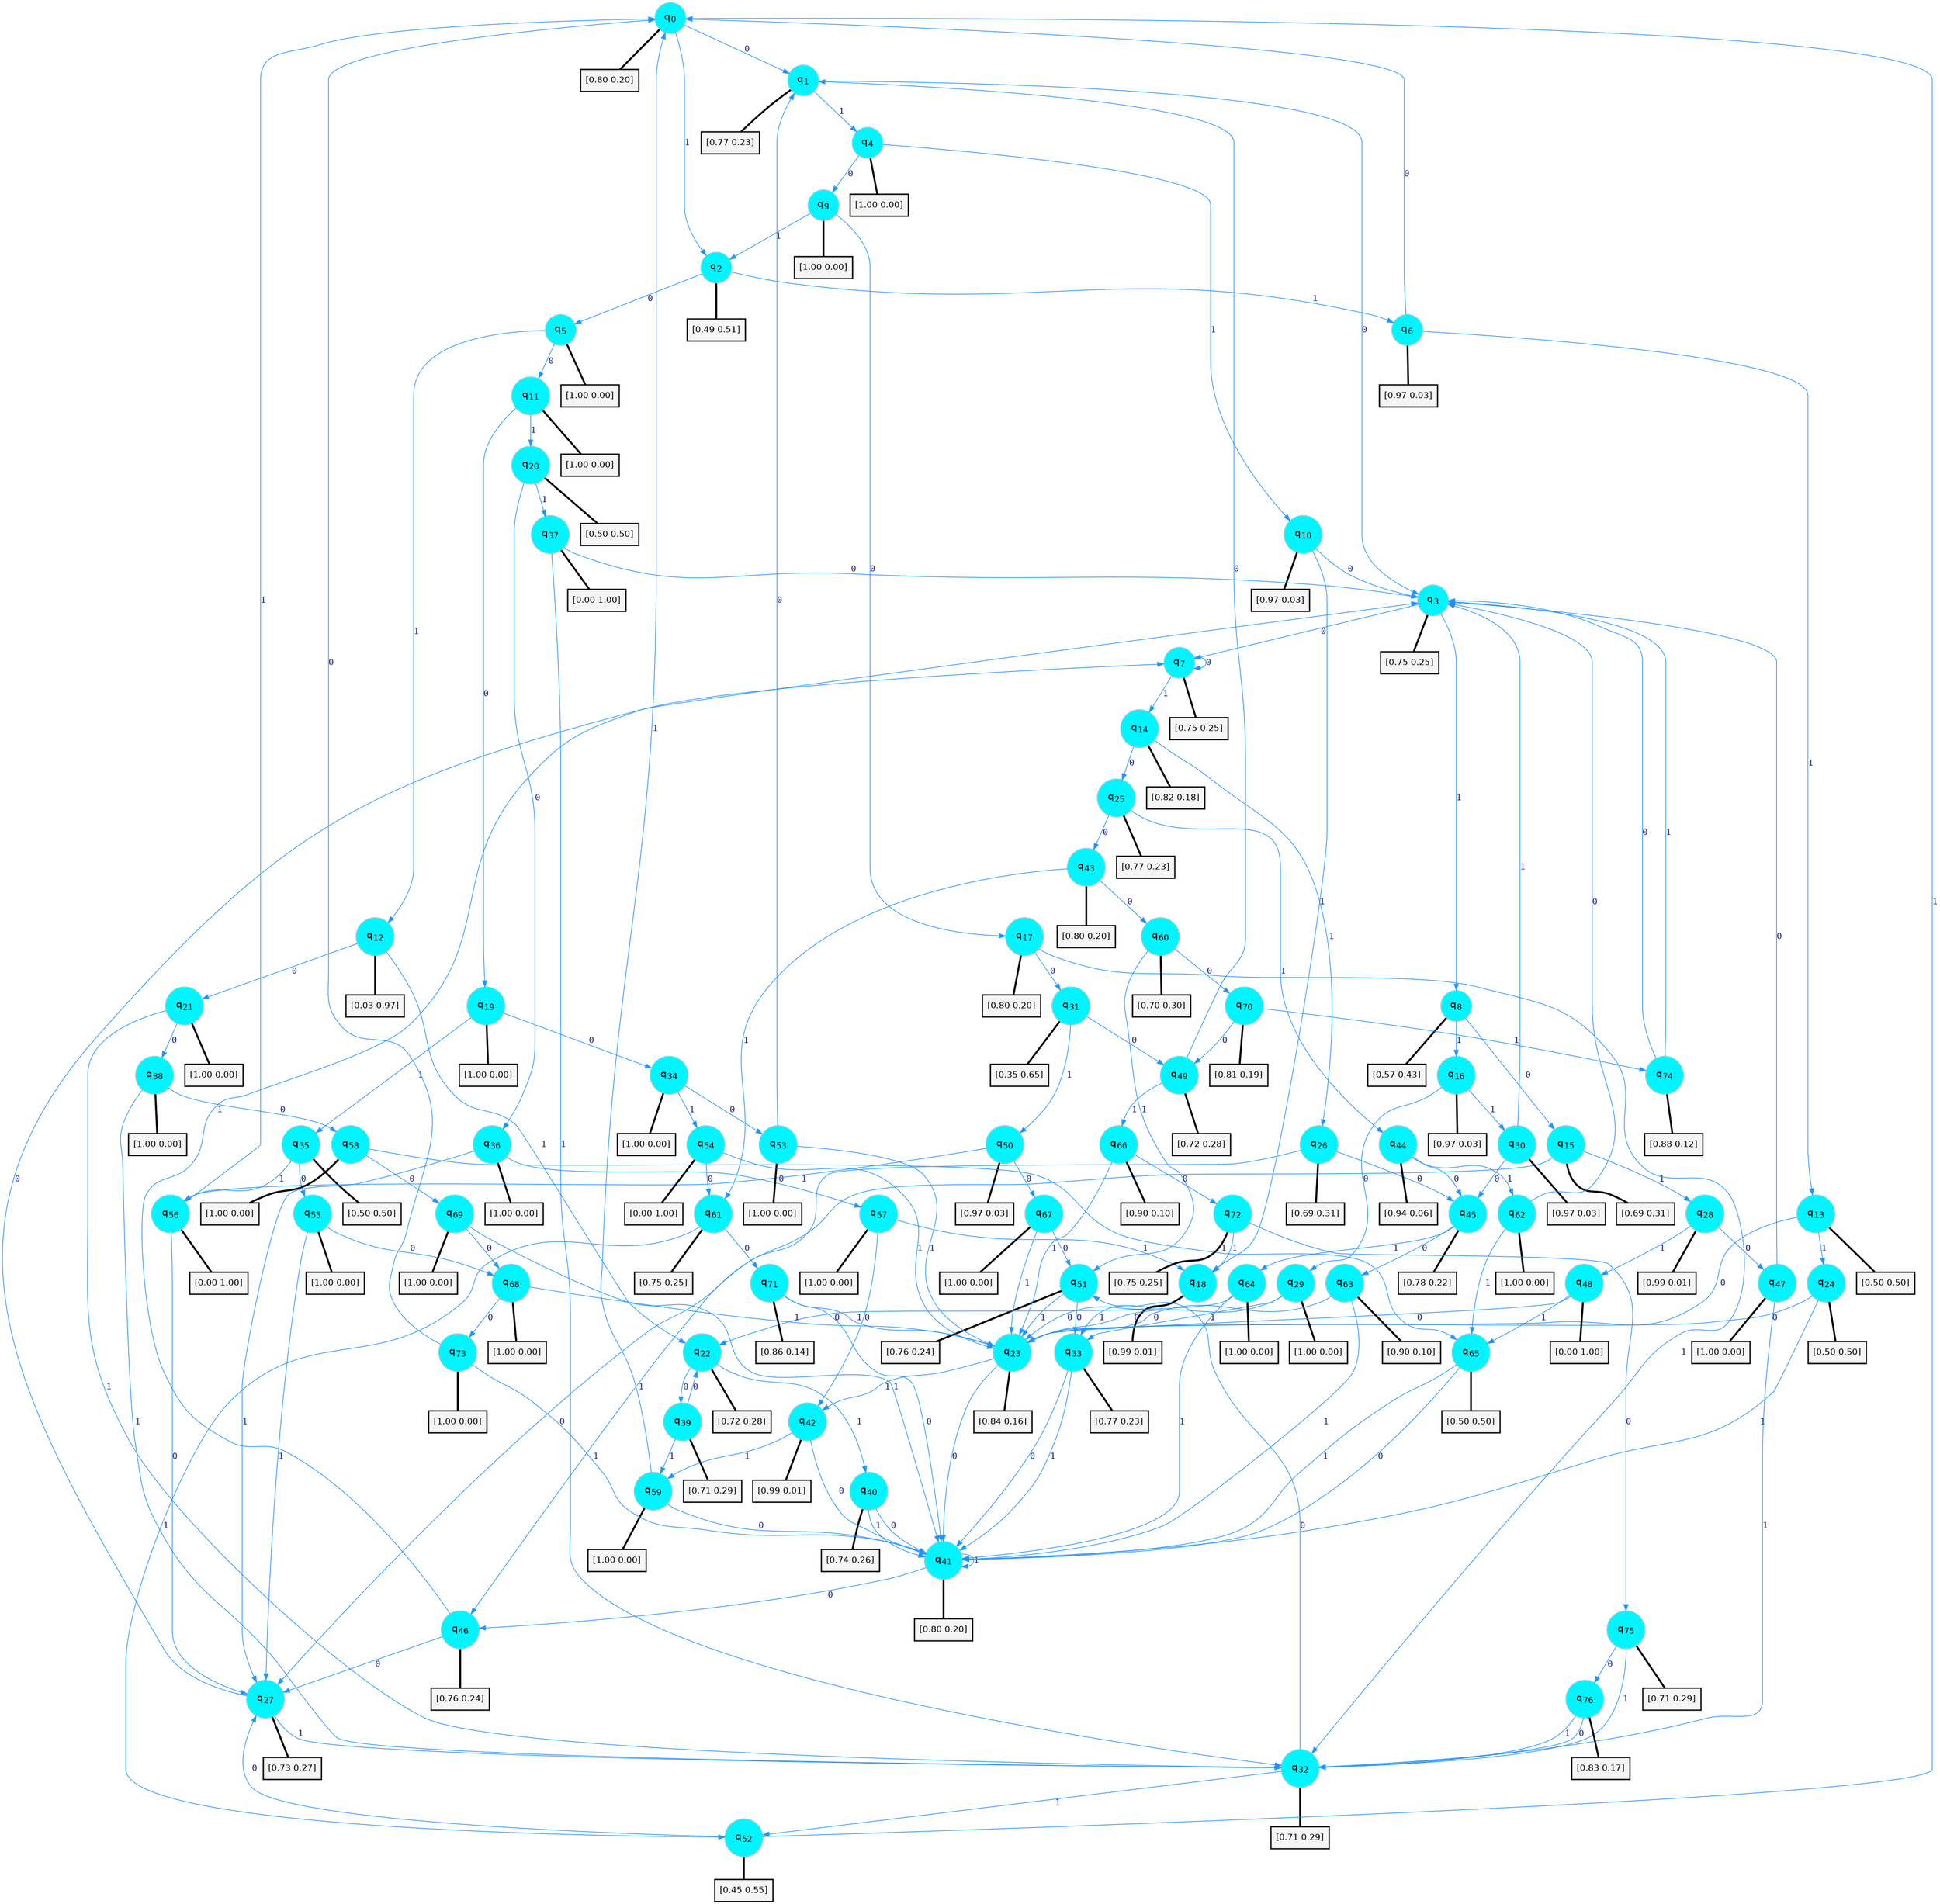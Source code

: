 digraph G {
graph [
bgcolor=transparent, dpi=300, rankdir=TD, size="40,25"];
node [
color=gray, fillcolor=turquoise1, fontcolor=black, fontname=Helvetica, fontsize=16, fontweight=bold, shape=circle, style=filled];
edge [
arrowsize=1, color=dodgerblue1, fontcolor=midnightblue, fontname=courier, fontweight=bold, penwidth=1, style=solid, weight=20];
0[label=<q<SUB>0</SUB>>];
1[label=<q<SUB>1</SUB>>];
2[label=<q<SUB>2</SUB>>];
3[label=<q<SUB>3</SUB>>];
4[label=<q<SUB>4</SUB>>];
5[label=<q<SUB>5</SUB>>];
6[label=<q<SUB>6</SUB>>];
7[label=<q<SUB>7</SUB>>];
8[label=<q<SUB>8</SUB>>];
9[label=<q<SUB>9</SUB>>];
10[label=<q<SUB>10</SUB>>];
11[label=<q<SUB>11</SUB>>];
12[label=<q<SUB>12</SUB>>];
13[label=<q<SUB>13</SUB>>];
14[label=<q<SUB>14</SUB>>];
15[label=<q<SUB>15</SUB>>];
16[label=<q<SUB>16</SUB>>];
17[label=<q<SUB>17</SUB>>];
18[label=<q<SUB>18</SUB>>];
19[label=<q<SUB>19</SUB>>];
20[label=<q<SUB>20</SUB>>];
21[label=<q<SUB>21</SUB>>];
22[label=<q<SUB>22</SUB>>];
23[label=<q<SUB>23</SUB>>];
24[label=<q<SUB>24</SUB>>];
25[label=<q<SUB>25</SUB>>];
26[label=<q<SUB>26</SUB>>];
27[label=<q<SUB>27</SUB>>];
28[label=<q<SUB>28</SUB>>];
29[label=<q<SUB>29</SUB>>];
30[label=<q<SUB>30</SUB>>];
31[label=<q<SUB>31</SUB>>];
32[label=<q<SUB>32</SUB>>];
33[label=<q<SUB>33</SUB>>];
34[label=<q<SUB>34</SUB>>];
35[label=<q<SUB>35</SUB>>];
36[label=<q<SUB>36</SUB>>];
37[label=<q<SUB>37</SUB>>];
38[label=<q<SUB>38</SUB>>];
39[label=<q<SUB>39</SUB>>];
40[label=<q<SUB>40</SUB>>];
41[label=<q<SUB>41</SUB>>];
42[label=<q<SUB>42</SUB>>];
43[label=<q<SUB>43</SUB>>];
44[label=<q<SUB>44</SUB>>];
45[label=<q<SUB>45</SUB>>];
46[label=<q<SUB>46</SUB>>];
47[label=<q<SUB>47</SUB>>];
48[label=<q<SUB>48</SUB>>];
49[label=<q<SUB>49</SUB>>];
50[label=<q<SUB>50</SUB>>];
51[label=<q<SUB>51</SUB>>];
52[label=<q<SUB>52</SUB>>];
53[label=<q<SUB>53</SUB>>];
54[label=<q<SUB>54</SUB>>];
55[label=<q<SUB>55</SUB>>];
56[label=<q<SUB>56</SUB>>];
57[label=<q<SUB>57</SUB>>];
58[label=<q<SUB>58</SUB>>];
59[label=<q<SUB>59</SUB>>];
60[label=<q<SUB>60</SUB>>];
61[label=<q<SUB>61</SUB>>];
62[label=<q<SUB>62</SUB>>];
63[label=<q<SUB>63</SUB>>];
64[label=<q<SUB>64</SUB>>];
65[label=<q<SUB>65</SUB>>];
66[label=<q<SUB>66</SUB>>];
67[label=<q<SUB>67</SUB>>];
68[label=<q<SUB>68</SUB>>];
69[label=<q<SUB>69</SUB>>];
70[label=<q<SUB>70</SUB>>];
71[label=<q<SUB>71</SUB>>];
72[label=<q<SUB>72</SUB>>];
73[label=<q<SUB>73</SUB>>];
74[label=<q<SUB>74</SUB>>];
75[label=<q<SUB>75</SUB>>];
76[label=<q<SUB>76</SUB>>];
77[label="[0.80 0.20]", shape=box,fontcolor=black, fontname=Helvetica, fontsize=14, penwidth=2, fillcolor=whitesmoke,color=black];
78[label="[0.77 0.23]", shape=box,fontcolor=black, fontname=Helvetica, fontsize=14, penwidth=2, fillcolor=whitesmoke,color=black];
79[label="[0.49 0.51]", shape=box,fontcolor=black, fontname=Helvetica, fontsize=14, penwidth=2, fillcolor=whitesmoke,color=black];
80[label="[0.75 0.25]", shape=box,fontcolor=black, fontname=Helvetica, fontsize=14, penwidth=2, fillcolor=whitesmoke,color=black];
81[label="[1.00 0.00]", shape=box,fontcolor=black, fontname=Helvetica, fontsize=14, penwidth=2, fillcolor=whitesmoke,color=black];
82[label="[1.00 0.00]", shape=box,fontcolor=black, fontname=Helvetica, fontsize=14, penwidth=2, fillcolor=whitesmoke,color=black];
83[label="[0.97 0.03]", shape=box,fontcolor=black, fontname=Helvetica, fontsize=14, penwidth=2, fillcolor=whitesmoke,color=black];
84[label="[0.75 0.25]", shape=box,fontcolor=black, fontname=Helvetica, fontsize=14, penwidth=2, fillcolor=whitesmoke,color=black];
85[label="[0.57 0.43]", shape=box,fontcolor=black, fontname=Helvetica, fontsize=14, penwidth=2, fillcolor=whitesmoke,color=black];
86[label="[1.00 0.00]", shape=box,fontcolor=black, fontname=Helvetica, fontsize=14, penwidth=2, fillcolor=whitesmoke,color=black];
87[label="[0.97 0.03]", shape=box,fontcolor=black, fontname=Helvetica, fontsize=14, penwidth=2, fillcolor=whitesmoke,color=black];
88[label="[1.00 0.00]", shape=box,fontcolor=black, fontname=Helvetica, fontsize=14, penwidth=2, fillcolor=whitesmoke,color=black];
89[label="[0.03 0.97]", shape=box,fontcolor=black, fontname=Helvetica, fontsize=14, penwidth=2, fillcolor=whitesmoke,color=black];
90[label="[0.50 0.50]", shape=box,fontcolor=black, fontname=Helvetica, fontsize=14, penwidth=2, fillcolor=whitesmoke,color=black];
91[label="[0.82 0.18]", shape=box,fontcolor=black, fontname=Helvetica, fontsize=14, penwidth=2, fillcolor=whitesmoke,color=black];
92[label="[0.69 0.31]", shape=box,fontcolor=black, fontname=Helvetica, fontsize=14, penwidth=2, fillcolor=whitesmoke,color=black];
93[label="[0.97 0.03]", shape=box,fontcolor=black, fontname=Helvetica, fontsize=14, penwidth=2, fillcolor=whitesmoke,color=black];
94[label="[0.80 0.20]", shape=box,fontcolor=black, fontname=Helvetica, fontsize=14, penwidth=2, fillcolor=whitesmoke,color=black];
95[label="[0.99 0.01]", shape=box,fontcolor=black, fontname=Helvetica, fontsize=14, penwidth=2, fillcolor=whitesmoke,color=black];
96[label="[1.00 0.00]", shape=box,fontcolor=black, fontname=Helvetica, fontsize=14, penwidth=2, fillcolor=whitesmoke,color=black];
97[label="[0.50 0.50]", shape=box,fontcolor=black, fontname=Helvetica, fontsize=14, penwidth=2, fillcolor=whitesmoke,color=black];
98[label="[1.00 0.00]", shape=box,fontcolor=black, fontname=Helvetica, fontsize=14, penwidth=2, fillcolor=whitesmoke,color=black];
99[label="[0.72 0.28]", shape=box,fontcolor=black, fontname=Helvetica, fontsize=14, penwidth=2, fillcolor=whitesmoke,color=black];
100[label="[0.84 0.16]", shape=box,fontcolor=black, fontname=Helvetica, fontsize=14, penwidth=2, fillcolor=whitesmoke,color=black];
101[label="[0.50 0.50]", shape=box,fontcolor=black, fontname=Helvetica, fontsize=14, penwidth=2, fillcolor=whitesmoke,color=black];
102[label="[0.77 0.23]", shape=box,fontcolor=black, fontname=Helvetica, fontsize=14, penwidth=2, fillcolor=whitesmoke,color=black];
103[label="[0.69 0.31]", shape=box,fontcolor=black, fontname=Helvetica, fontsize=14, penwidth=2, fillcolor=whitesmoke,color=black];
104[label="[0.73 0.27]", shape=box,fontcolor=black, fontname=Helvetica, fontsize=14, penwidth=2, fillcolor=whitesmoke,color=black];
105[label="[0.99 0.01]", shape=box,fontcolor=black, fontname=Helvetica, fontsize=14, penwidth=2, fillcolor=whitesmoke,color=black];
106[label="[1.00 0.00]", shape=box,fontcolor=black, fontname=Helvetica, fontsize=14, penwidth=2, fillcolor=whitesmoke,color=black];
107[label="[0.97 0.03]", shape=box,fontcolor=black, fontname=Helvetica, fontsize=14, penwidth=2, fillcolor=whitesmoke,color=black];
108[label="[0.35 0.65]", shape=box,fontcolor=black, fontname=Helvetica, fontsize=14, penwidth=2, fillcolor=whitesmoke,color=black];
109[label="[0.71 0.29]", shape=box,fontcolor=black, fontname=Helvetica, fontsize=14, penwidth=2, fillcolor=whitesmoke,color=black];
110[label="[0.77 0.23]", shape=box,fontcolor=black, fontname=Helvetica, fontsize=14, penwidth=2, fillcolor=whitesmoke,color=black];
111[label="[1.00 0.00]", shape=box,fontcolor=black, fontname=Helvetica, fontsize=14, penwidth=2, fillcolor=whitesmoke,color=black];
112[label="[0.50 0.50]", shape=box,fontcolor=black, fontname=Helvetica, fontsize=14, penwidth=2, fillcolor=whitesmoke,color=black];
113[label="[1.00 0.00]", shape=box,fontcolor=black, fontname=Helvetica, fontsize=14, penwidth=2, fillcolor=whitesmoke,color=black];
114[label="[0.00 1.00]", shape=box,fontcolor=black, fontname=Helvetica, fontsize=14, penwidth=2, fillcolor=whitesmoke,color=black];
115[label="[1.00 0.00]", shape=box,fontcolor=black, fontname=Helvetica, fontsize=14, penwidth=2, fillcolor=whitesmoke,color=black];
116[label="[0.71 0.29]", shape=box,fontcolor=black, fontname=Helvetica, fontsize=14, penwidth=2, fillcolor=whitesmoke,color=black];
117[label="[0.74 0.26]", shape=box,fontcolor=black, fontname=Helvetica, fontsize=14, penwidth=2, fillcolor=whitesmoke,color=black];
118[label="[0.80 0.20]", shape=box,fontcolor=black, fontname=Helvetica, fontsize=14, penwidth=2, fillcolor=whitesmoke,color=black];
119[label="[0.99 0.01]", shape=box,fontcolor=black, fontname=Helvetica, fontsize=14, penwidth=2, fillcolor=whitesmoke,color=black];
120[label="[0.80 0.20]", shape=box,fontcolor=black, fontname=Helvetica, fontsize=14, penwidth=2, fillcolor=whitesmoke,color=black];
121[label="[0.94 0.06]", shape=box,fontcolor=black, fontname=Helvetica, fontsize=14, penwidth=2, fillcolor=whitesmoke,color=black];
122[label="[0.78 0.22]", shape=box,fontcolor=black, fontname=Helvetica, fontsize=14, penwidth=2, fillcolor=whitesmoke,color=black];
123[label="[0.76 0.24]", shape=box,fontcolor=black, fontname=Helvetica, fontsize=14, penwidth=2, fillcolor=whitesmoke,color=black];
124[label="[1.00 0.00]", shape=box,fontcolor=black, fontname=Helvetica, fontsize=14, penwidth=2, fillcolor=whitesmoke,color=black];
125[label="[0.00 1.00]", shape=box,fontcolor=black, fontname=Helvetica, fontsize=14, penwidth=2, fillcolor=whitesmoke,color=black];
126[label="[0.72 0.28]", shape=box,fontcolor=black, fontname=Helvetica, fontsize=14, penwidth=2, fillcolor=whitesmoke,color=black];
127[label="[0.97 0.03]", shape=box,fontcolor=black, fontname=Helvetica, fontsize=14, penwidth=2, fillcolor=whitesmoke,color=black];
128[label="[0.76 0.24]", shape=box,fontcolor=black, fontname=Helvetica, fontsize=14, penwidth=2, fillcolor=whitesmoke,color=black];
129[label="[0.45 0.55]", shape=box,fontcolor=black, fontname=Helvetica, fontsize=14, penwidth=2, fillcolor=whitesmoke,color=black];
130[label="[1.00 0.00]", shape=box,fontcolor=black, fontname=Helvetica, fontsize=14, penwidth=2, fillcolor=whitesmoke,color=black];
131[label="[0.00 1.00]", shape=box,fontcolor=black, fontname=Helvetica, fontsize=14, penwidth=2, fillcolor=whitesmoke,color=black];
132[label="[1.00 0.00]", shape=box,fontcolor=black, fontname=Helvetica, fontsize=14, penwidth=2, fillcolor=whitesmoke,color=black];
133[label="[0.00 1.00]", shape=box,fontcolor=black, fontname=Helvetica, fontsize=14, penwidth=2, fillcolor=whitesmoke,color=black];
134[label="[1.00 0.00]", shape=box,fontcolor=black, fontname=Helvetica, fontsize=14, penwidth=2, fillcolor=whitesmoke,color=black];
135[label="[1.00 0.00]", shape=box,fontcolor=black, fontname=Helvetica, fontsize=14, penwidth=2, fillcolor=whitesmoke,color=black];
136[label="[1.00 0.00]", shape=box,fontcolor=black, fontname=Helvetica, fontsize=14, penwidth=2, fillcolor=whitesmoke,color=black];
137[label="[0.70 0.30]", shape=box,fontcolor=black, fontname=Helvetica, fontsize=14, penwidth=2, fillcolor=whitesmoke,color=black];
138[label="[0.75 0.25]", shape=box,fontcolor=black, fontname=Helvetica, fontsize=14, penwidth=2, fillcolor=whitesmoke,color=black];
139[label="[1.00 0.00]", shape=box,fontcolor=black, fontname=Helvetica, fontsize=14, penwidth=2, fillcolor=whitesmoke,color=black];
140[label="[0.90 0.10]", shape=box,fontcolor=black, fontname=Helvetica, fontsize=14, penwidth=2, fillcolor=whitesmoke,color=black];
141[label="[1.00 0.00]", shape=box,fontcolor=black, fontname=Helvetica, fontsize=14, penwidth=2, fillcolor=whitesmoke,color=black];
142[label="[0.50 0.50]", shape=box,fontcolor=black, fontname=Helvetica, fontsize=14, penwidth=2, fillcolor=whitesmoke,color=black];
143[label="[0.90 0.10]", shape=box,fontcolor=black, fontname=Helvetica, fontsize=14, penwidth=2, fillcolor=whitesmoke,color=black];
144[label="[1.00 0.00]", shape=box,fontcolor=black, fontname=Helvetica, fontsize=14, penwidth=2, fillcolor=whitesmoke,color=black];
145[label="[1.00 0.00]", shape=box,fontcolor=black, fontname=Helvetica, fontsize=14, penwidth=2, fillcolor=whitesmoke,color=black];
146[label="[1.00 0.00]", shape=box,fontcolor=black, fontname=Helvetica, fontsize=14, penwidth=2, fillcolor=whitesmoke,color=black];
147[label="[0.81 0.19]", shape=box,fontcolor=black, fontname=Helvetica, fontsize=14, penwidth=2, fillcolor=whitesmoke,color=black];
148[label="[0.86 0.14]", shape=box,fontcolor=black, fontname=Helvetica, fontsize=14, penwidth=2, fillcolor=whitesmoke,color=black];
149[label="[0.75 0.25]", shape=box,fontcolor=black, fontname=Helvetica, fontsize=14, penwidth=2, fillcolor=whitesmoke,color=black];
150[label="[1.00 0.00]", shape=box,fontcolor=black, fontname=Helvetica, fontsize=14, penwidth=2, fillcolor=whitesmoke,color=black];
151[label="[0.88 0.12]", shape=box,fontcolor=black, fontname=Helvetica, fontsize=14, penwidth=2, fillcolor=whitesmoke,color=black];
152[label="[0.71 0.29]", shape=box,fontcolor=black, fontname=Helvetica, fontsize=14, penwidth=2, fillcolor=whitesmoke,color=black];
153[label="[0.83 0.17]", shape=box,fontcolor=black, fontname=Helvetica, fontsize=14, penwidth=2, fillcolor=whitesmoke,color=black];
0->1 [label=0];
0->2 [label=1];
0->77 [arrowhead=none, penwidth=3,color=black];
1->3 [label=0];
1->4 [label=1];
1->78 [arrowhead=none, penwidth=3,color=black];
2->5 [label=0];
2->6 [label=1];
2->79 [arrowhead=none, penwidth=3,color=black];
3->7 [label=0];
3->8 [label=1];
3->80 [arrowhead=none, penwidth=3,color=black];
4->9 [label=0];
4->10 [label=1];
4->81 [arrowhead=none, penwidth=3,color=black];
5->11 [label=0];
5->12 [label=1];
5->82 [arrowhead=none, penwidth=3,color=black];
6->0 [label=0];
6->13 [label=1];
6->83 [arrowhead=none, penwidth=3,color=black];
7->7 [label=0];
7->14 [label=1];
7->84 [arrowhead=none, penwidth=3,color=black];
8->15 [label=0];
8->16 [label=1];
8->85 [arrowhead=none, penwidth=3,color=black];
9->17 [label=0];
9->2 [label=1];
9->86 [arrowhead=none, penwidth=3,color=black];
10->3 [label=0];
10->18 [label=1];
10->87 [arrowhead=none, penwidth=3,color=black];
11->19 [label=0];
11->20 [label=1];
11->88 [arrowhead=none, penwidth=3,color=black];
12->21 [label=0];
12->22 [label=1];
12->89 [arrowhead=none, penwidth=3,color=black];
13->23 [label=0];
13->24 [label=1];
13->90 [arrowhead=none, penwidth=3,color=black];
14->25 [label=0];
14->26 [label=1];
14->91 [arrowhead=none, penwidth=3,color=black];
15->27 [label=0];
15->28 [label=1];
15->92 [arrowhead=none, penwidth=3,color=black];
16->29 [label=0];
16->30 [label=1];
16->93 [arrowhead=none, penwidth=3,color=black];
17->31 [label=0];
17->32 [label=1];
17->94 [arrowhead=none, penwidth=3,color=black];
18->23 [label=0];
18->33 [label=1];
18->95 [arrowhead=none, penwidth=3,color=black];
19->34 [label=0];
19->35 [label=1];
19->96 [arrowhead=none, penwidth=3,color=black];
20->36 [label=0];
20->37 [label=1];
20->97 [arrowhead=none, penwidth=3,color=black];
21->38 [label=0];
21->32 [label=1];
21->98 [arrowhead=none, penwidth=3,color=black];
22->39 [label=0];
22->40 [label=1];
22->99 [arrowhead=none, penwidth=3,color=black];
23->41 [label=0];
23->42 [label=1];
23->100 [arrowhead=none, penwidth=3,color=black];
24->23 [label=0];
24->41 [label=1];
24->101 [arrowhead=none, penwidth=3,color=black];
25->43 [label=0];
25->44 [label=1];
25->102 [arrowhead=none, penwidth=3,color=black];
26->45 [label=0];
26->46 [label=1];
26->103 [arrowhead=none, penwidth=3,color=black];
27->7 [label=0];
27->32 [label=1];
27->104 [arrowhead=none, penwidth=3,color=black];
28->47 [label=0];
28->48 [label=1];
28->105 [arrowhead=none, penwidth=3,color=black];
29->23 [label=0];
29->33 [label=1];
29->106 [arrowhead=none, penwidth=3,color=black];
30->45 [label=0];
30->3 [label=1];
30->107 [arrowhead=none, penwidth=3,color=black];
31->49 [label=0];
31->50 [label=1];
31->108 [arrowhead=none, penwidth=3,color=black];
32->51 [label=0];
32->52 [label=1];
32->109 [arrowhead=none, penwidth=3,color=black];
33->41 [label=0];
33->41 [label=1];
33->110 [arrowhead=none, penwidth=3,color=black];
34->53 [label=0];
34->54 [label=1];
34->111 [arrowhead=none, penwidth=3,color=black];
35->55 [label=0];
35->56 [label=1];
35->112 [arrowhead=none, penwidth=3,color=black];
36->57 [label=0];
36->27 [label=1];
36->113 [arrowhead=none, penwidth=3,color=black];
37->3 [label=0];
37->32 [label=1];
37->114 [arrowhead=none, penwidth=3,color=black];
38->58 [label=0];
38->32 [label=1];
38->115 [arrowhead=none, penwidth=3,color=black];
39->22 [label=0];
39->59 [label=1];
39->116 [arrowhead=none, penwidth=3,color=black];
40->41 [label=0];
40->41 [label=1];
40->117 [arrowhead=none, penwidth=3,color=black];
41->46 [label=0];
41->41 [label=1];
41->118 [arrowhead=none, penwidth=3,color=black];
42->41 [label=0];
42->59 [label=1];
42->119 [arrowhead=none, penwidth=3,color=black];
43->60 [label=0];
43->61 [label=1];
43->120 [arrowhead=none, penwidth=3,color=black];
44->45 [label=0];
44->62 [label=1];
44->121 [arrowhead=none, penwidth=3,color=black];
45->63 [label=0];
45->64 [label=1];
45->122 [arrowhead=none, penwidth=3,color=black];
46->27 [label=0];
46->3 [label=1];
46->123 [arrowhead=none, penwidth=3,color=black];
47->3 [label=0];
47->32 [label=1];
47->124 [arrowhead=none, penwidth=3,color=black];
48->23 [label=0];
48->65 [label=1];
48->125 [arrowhead=none, penwidth=3,color=black];
49->1 [label=0];
49->66 [label=1];
49->126 [arrowhead=none, penwidth=3,color=black];
50->67 [label=0];
50->56 [label=1];
50->127 [arrowhead=none, penwidth=3,color=black];
51->33 [label=0];
51->23 [label=1];
51->128 [arrowhead=none, penwidth=3,color=black];
52->27 [label=0];
52->0 [label=1];
52->129 [arrowhead=none, penwidth=3,color=black];
53->1 [label=0];
53->23 [label=1];
53->130 [arrowhead=none, penwidth=3,color=black];
54->61 [label=0];
54->23 [label=1];
54->131 [arrowhead=none, penwidth=3,color=black];
55->68 [label=0];
55->27 [label=1];
55->132 [arrowhead=none, penwidth=3,color=black];
56->27 [label=0];
56->0 [label=1];
56->133 [arrowhead=none, penwidth=3,color=black];
57->42 [label=0];
57->18 [label=1];
57->134 [arrowhead=none, penwidth=3,color=black];
58->69 [label=0];
58->65 [label=1];
58->135 [arrowhead=none, penwidth=3,color=black];
59->41 [label=0];
59->0 [label=1];
59->136 [arrowhead=none, penwidth=3,color=black];
60->70 [label=0];
60->51 [label=1];
60->137 [arrowhead=none, penwidth=3,color=black];
61->71 [label=0];
61->52 [label=1];
61->138 [arrowhead=none, penwidth=3,color=black];
62->3 [label=0];
62->65 [label=1];
62->139 [arrowhead=none, penwidth=3,color=black];
63->23 [label=0];
63->41 [label=1];
63->140 [arrowhead=none, penwidth=3,color=black];
64->22 [label=0];
64->41 [label=1];
64->141 [arrowhead=none, penwidth=3,color=black];
65->41 [label=0];
65->41 [label=1];
65->142 [arrowhead=none, penwidth=3,color=black];
66->72 [label=0];
66->23 [label=1];
66->143 [arrowhead=none, penwidth=3,color=black];
67->51 [label=0];
67->23 [label=1];
67->144 [arrowhead=none, penwidth=3,color=black];
68->73 [label=0];
68->23 [label=1];
68->145 [arrowhead=none, penwidth=3,color=black];
69->68 [label=0];
69->41 [label=1];
69->146 [arrowhead=none, penwidth=3,color=black];
70->49 [label=0];
70->74 [label=1];
70->147 [arrowhead=none, penwidth=3,color=black];
71->41 [label=0];
71->23 [label=1];
71->148 [arrowhead=none, penwidth=3,color=black];
72->75 [label=0];
72->18 [label=1];
72->149 [arrowhead=none, penwidth=3,color=black];
73->0 [label=0];
73->41 [label=1];
73->150 [arrowhead=none, penwidth=3,color=black];
74->3 [label=0];
74->3 [label=1];
74->151 [arrowhead=none, penwidth=3,color=black];
75->76 [label=0];
75->32 [label=1];
75->152 [arrowhead=none, penwidth=3,color=black];
76->32 [label=0];
76->32 [label=1];
76->153 [arrowhead=none, penwidth=3,color=black];
}

